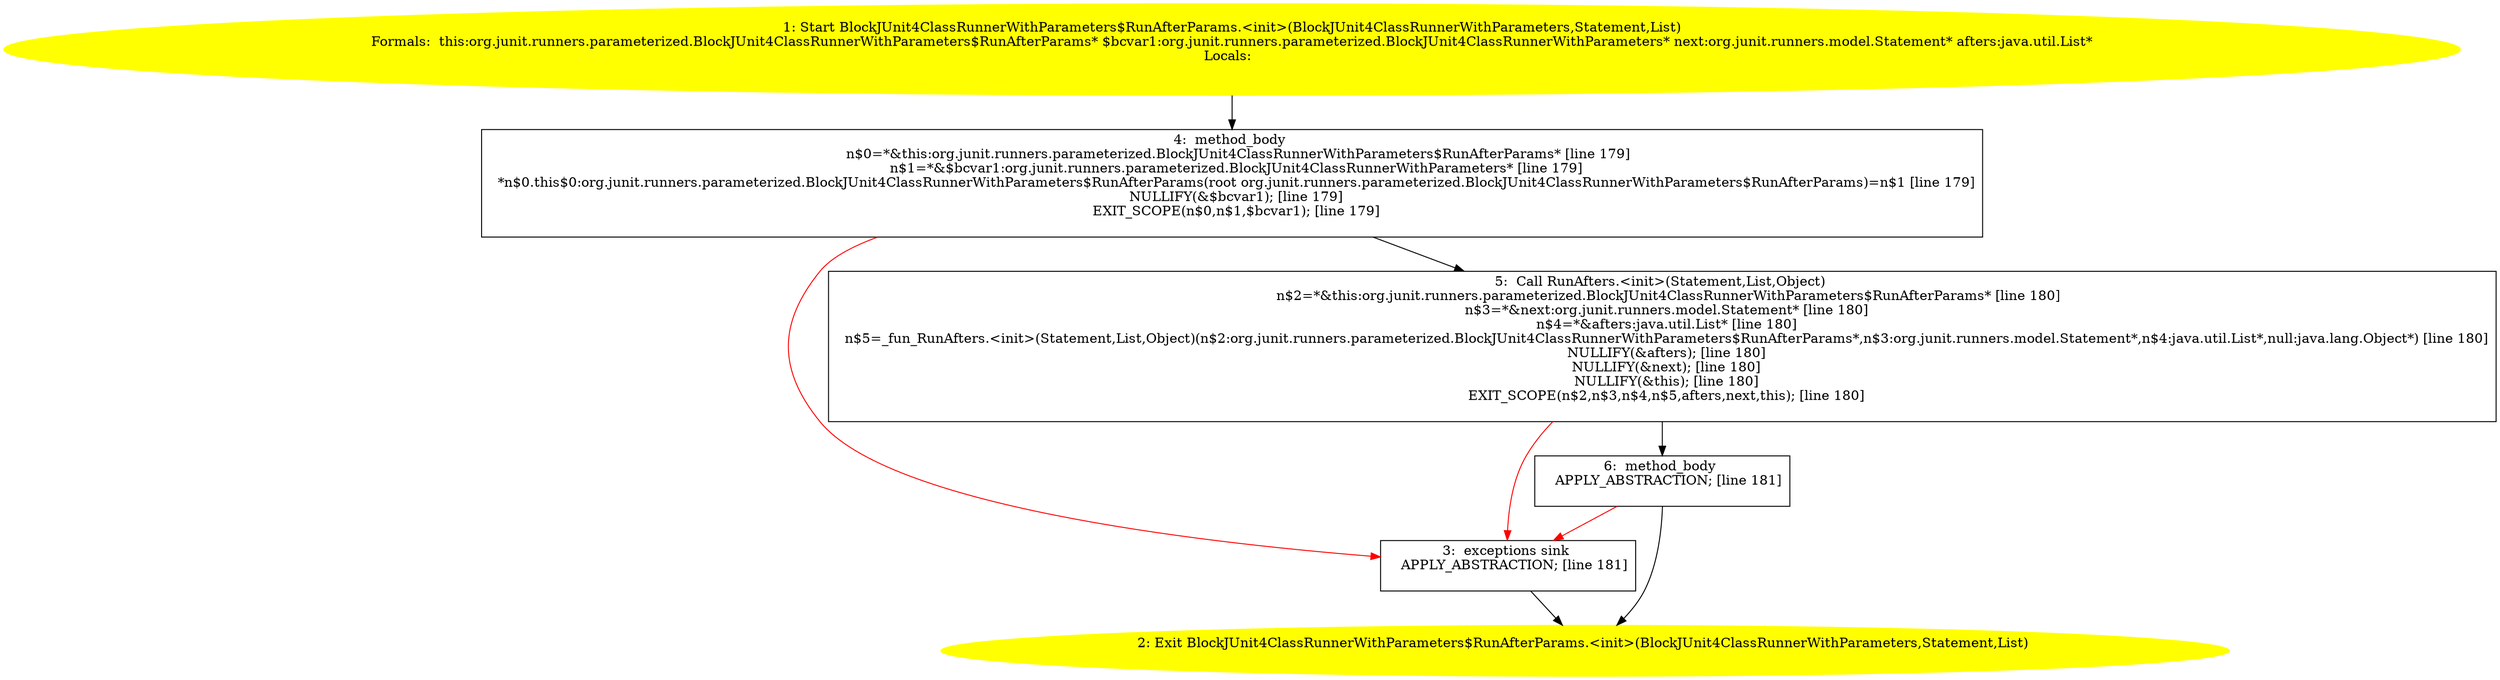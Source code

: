 /* @generated */
digraph cfg {
"org.junit.runners.parameterized.BlockJUnit4ClassRunnerWithParameters$RunAfterParams.<init>(org.junit.fc12b185b1c38b1c41e5d8888213e1b4_1" [label="1: Start BlockJUnit4ClassRunnerWithParameters$RunAfterParams.<init>(BlockJUnit4ClassRunnerWithParameters,Statement,List)\nFormals:  this:org.junit.runners.parameterized.BlockJUnit4ClassRunnerWithParameters$RunAfterParams* $bcvar1:org.junit.runners.parameterized.BlockJUnit4ClassRunnerWithParameters* next:org.junit.runners.model.Statement* afters:java.util.List*\nLocals:  \n  " color=yellow style=filled]
	

	 "org.junit.runners.parameterized.BlockJUnit4ClassRunnerWithParameters$RunAfterParams.<init>(org.junit.fc12b185b1c38b1c41e5d8888213e1b4_1" -> "org.junit.runners.parameterized.BlockJUnit4ClassRunnerWithParameters$RunAfterParams.<init>(org.junit.fc12b185b1c38b1c41e5d8888213e1b4_4" ;
"org.junit.runners.parameterized.BlockJUnit4ClassRunnerWithParameters$RunAfterParams.<init>(org.junit.fc12b185b1c38b1c41e5d8888213e1b4_2" [label="2: Exit BlockJUnit4ClassRunnerWithParameters$RunAfterParams.<init>(BlockJUnit4ClassRunnerWithParameters,Statement,List) \n  " color=yellow style=filled]
	

"org.junit.runners.parameterized.BlockJUnit4ClassRunnerWithParameters$RunAfterParams.<init>(org.junit.fc12b185b1c38b1c41e5d8888213e1b4_3" [label="3:  exceptions sink \n   APPLY_ABSTRACTION; [line 181]\n " shape="box"]
	

	 "org.junit.runners.parameterized.BlockJUnit4ClassRunnerWithParameters$RunAfterParams.<init>(org.junit.fc12b185b1c38b1c41e5d8888213e1b4_3" -> "org.junit.runners.parameterized.BlockJUnit4ClassRunnerWithParameters$RunAfterParams.<init>(org.junit.fc12b185b1c38b1c41e5d8888213e1b4_2" ;
"org.junit.runners.parameterized.BlockJUnit4ClassRunnerWithParameters$RunAfterParams.<init>(org.junit.fc12b185b1c38b1c41e5d8888213e1b4_4" [label="4:  method_body \n   n$0=*&this:org.junit.runners.parameterized.BlockJUnit4ClassRunnerWithParameters$RunAfterParams* [line 179]\n  n$1=*&$bcvar1:org.junit.runners.parameterized.BlockJUnit4ClassRunnerWithParameters* [line 179]\n  *n$0.this$0:org.junit.runners.parameterized.BlockJUnit4ClassRunnerWithParameters$RunAfterParams(root org.junit.runners.parameterized.BlockJUnit4ClassRunnerWithParameters$RunAfterParams)=n$1 [line 179]\n  NULLIFY(&$bcvar1); [line 179]\n  EXIT_SCOPE(n$0,n$1,$bcvar1); [line 179]\n " shape="box"]
	

	 "org.junit.runners.parameterized.BlockJUnit4ClassRunnerWithParameters$RunAfterParams.<init>(org.junit.fc12b185b1c38b1c41e5d8888213e1b4_4" -> "org.junit.runners.parameterized.BlockJUnit4ClassRunnerWithParameters$RunAfterParams.<init>(org.junit.fc12b185b1c38b1c41e5d8888213e1b4_5" ;
	 "org.junit.runners.parameterized.BlockJUnit4ClassRunnerWithParameters$RunAfterParams.<init>(org.junit.fc12b185b1c38b1c41e5d8888213e1b4_4" -> "org.junit.runners.parameterized.BlockJUnit4ClassRunnerWithParameters$RunAfterParams.<init>(org.junit.fc12b185b1c38b1c41e5d8888213e1b4_3" [color="red" ];
"org.junit.runners.parameterized.BlockJUnit4ClassRunnerWithParameters$RunAfterParams.<init>(org.junit.fc12b185b1c38b1c41e5d8888213e1b4_5" [label="5:  Call RunAfters.<init>(Statement,List,Object) \n   n$2=*&this:org.junit.runners.parameterized.BlockJUnit4ClassRunnerWithParameters$RunAfterParams* [line 180]\n  n$3=*&next:org.junit.runners.model.Statement* [line 180]\n  n$4=*&afters:java.util.List* [line 180]\n  n$5=_fun_RunAfters.<init>(Statement,List,Object)(n$2:org.junit.runners.parameterized.BlockJUnit4ClassRunnerWithParameters$RunAfterParams*,n$3:org.junit.runners.model.Statement*,n$4:java.util.List*,null:java.lang.Object*) [line 180]\n  NULLIFY(&afters); [line 180]\n  NULLIFY(&next); [line 180]\n  NULLIFY(&this); [line 180]\n  EXIT_SCOPE(n$2,n$3,n$4,n$5,afters,next,this); [line 180]\n " shape="box"]
	

	 "org.junit.runners.parameterized.BlockJUnit4ClassRunnerWithParameters$RunAfterParams.<init>(org.junit.fc12b185b1c38b1c41e5d8888213e1b4_5" -> "org.junit.runners.parameterized.BlockJUnit4ClassRunnerWithParameters$RunAfterParams.<init>(org.junit.fc12b185b1c38b1c41e5d8888213e1b4_6" ;
	 "org.junit.runners.parameterized.BlockJUnit4ClassRunnerWithParameters$RunAfterParams.<init>(org.junit.fc12b185b1c38b1c41e5d8888213e1b4_5" -> "org.junit.runners.parameterized.BlockJUnit4ClassRunnerWithParameters$RunAfterParams.<init>(org.junit.fc12b185b1c38b1c41e5d8888213e1b4_3" [color="red" ];
"org.junit.runners.parameterized.BlockJUnit4ClassRunnerWithParameters$RunAfterParams.<init>(org.junit.fc12b185b1c38b1c41e5d8888213e1b4_6" [label="6:  method_body \n   APPLY_ABSTRACTION; [line 181]\n " shape="box"]
	

	 "org.junit.runners.parameterized.BlockJUnit4ClassRunnerWithParameters$RunAfterParams.<init>(org.junit.fc12b185b1c38b1c41e5d8888213e1b4_6" -> "org.junit.runners.parameterized.BlockJUnit4ClassRunnerWithParameters$RunAfterParams.<init>(org.junit.fc12b185b1c38b1c41e5d8888213e1b4_2" ;
	 "org.junit.runners.parameterized.BlockJUnit4ClassRunnerWithParameters$RunAfterParams.<init>(org.junit.fc12b185b1c38b1c41e5d8888213e1b4_6" -> "org.junit.runners.parameterized.BlockJUnit4ClassRunnerWithParameters$RunAfterParams.<init>(org.junit.fc12b185b1c38b1c41e5d8888213e1b4_3" [color="red" ];
}
